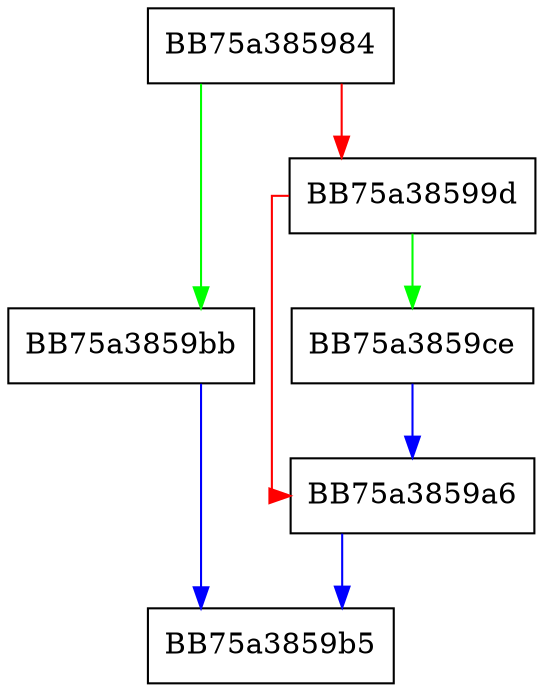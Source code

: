 digraph _Ipfx {
  node [shape="box"];
  graph [splines=ortho];
  BB75a385984 -> BB75a3859bb [color="green"];
  BB75a385984 -> BB75a38599d [color="red"];
  BB75a38599d -> BB75a3859ce [color="green"];
  BB75a38599d -> BB75a3859a6 [color="red"];
  BB75a3859a6 -> BB75a3859b5 [color="blue"];
  BB75a3859bb -> BB75a3859b5 [color="blue"];
  BB75a3859ce -> BB75a3859a6 [color="blue"];
}